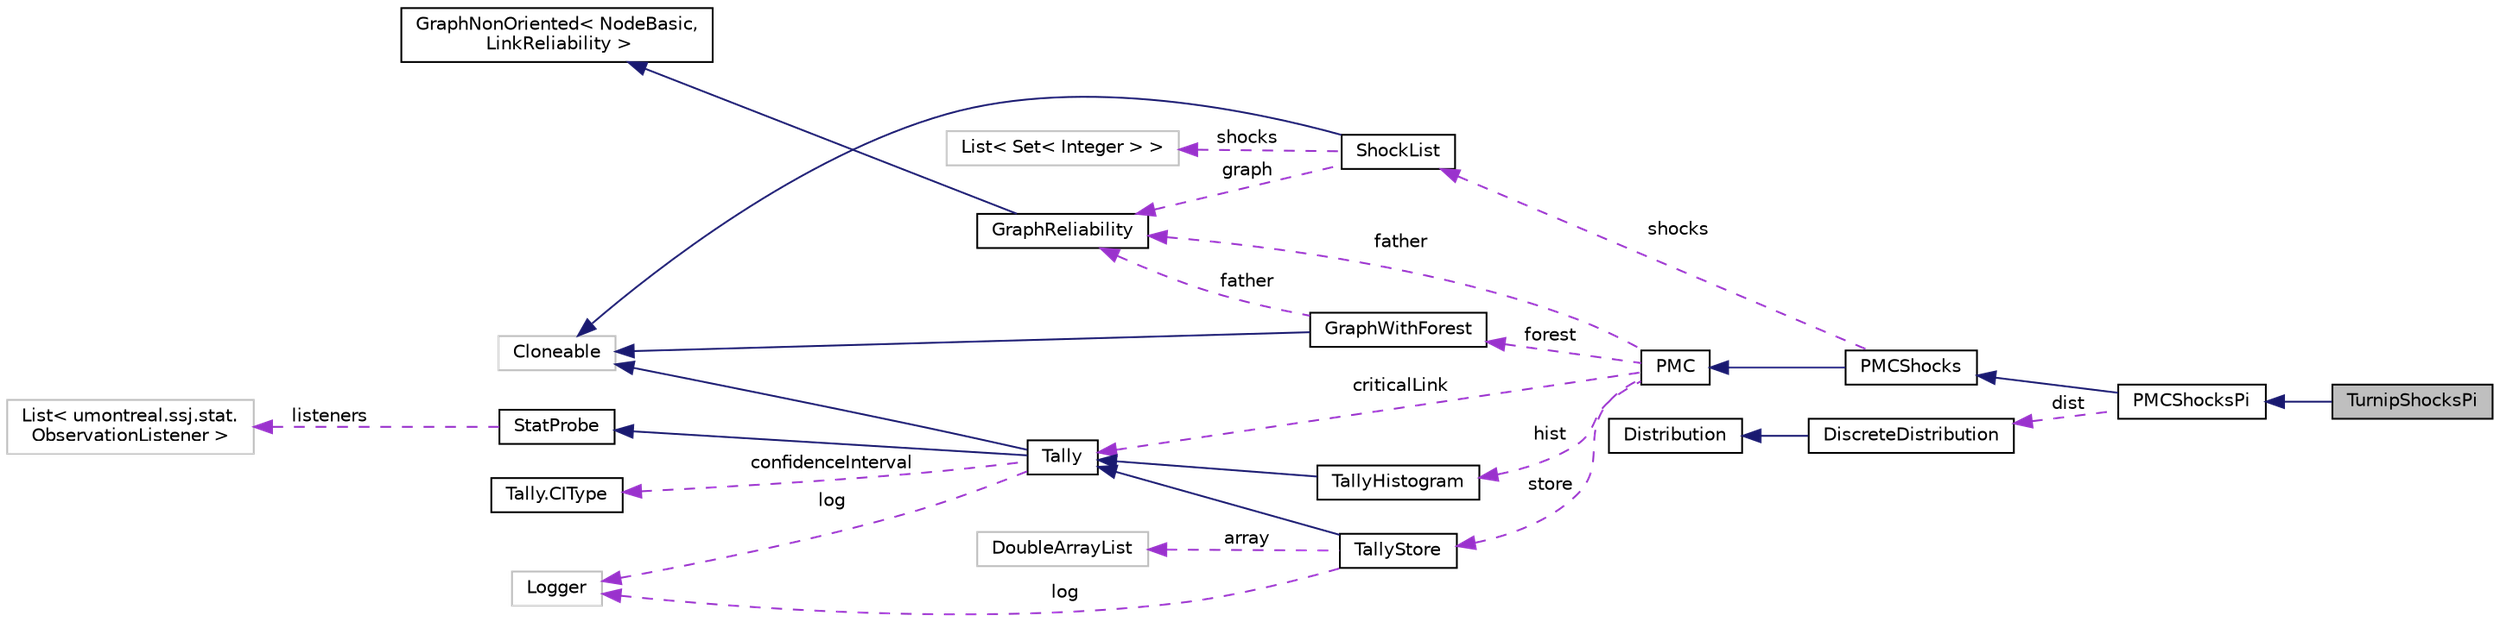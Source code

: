 digraph "TurnipShocksPi"
{
 // INTERACTIVE_SVG=YES
  bgcolor="transparent";
  edge [fontname="Helvetica",fontsize="10",labelfontname="Helvetica",labelfontsize="10"];
  node [fontname="Helvetica",fontsize="10",shape=record];
  rankdir="LR";
  Node4 [label="TurnipShocksPi",height=0.2,width=0.4,color="black", fillcolor="grey75", style="filled", fontcolor="black"];
  Node5 -> Node4 [dir="back",color="midnightblue",fontsize="10",style="solid",fontname="Helvetica"];
  Node5 [label="PMCShocksPi",height=0.2,width=0.4,color="black",URL="$d6/d92/classumontreal_1_1ssj_1_1networks_1_1staticreliability_1_1PMCShocksPi.html",tooltip="This class implements the Permutation Monte Carlo method with shocks to estimate the unreliability of..."];
  Node6 -> Node5 [dir="back",color="midnightblue",fontsize="10",style="solid",fontname="Helvetica"];
  Node6 [label="PMCShocks",height=0.2,width=0.4,color="black",URL="$d1/df0/classumontreal_1_1ssj_1_1networks_1_1staticreliability_1_1PMCShocks.html",tooltip="This class implements the Permutation Monte Carlo method with shocks to estimate the reliability of a..."];
  Node7 -> Node6 [dir="back",color="midnightblue",fontsize="10",style="solid",fontname="Helvetica"];
  Node7 [label="PMC",height=0.2,width=0.4,color="black",URL="$dc/db6/classumontreal_1_1ssj_1_1networks_1_1staticreliability_1_1PMC.html",tooltip="This class implements the Permutation Monte Carlo method to estimate the reliability of a network..."];
  Node8 -> Node7 [dir="back",color="darkorchid3",fontsize="10",style="dashed",label=" forest" ,fontname="Helvetica"];
  Node8 [label="GraphWithForest",height=0.2,width=0.4,color="black",URL="$d9/dde/classumontreal_1_1ssj_1_1networks_1_1staticreliability_1_1GraphWithForest.html",tooltip="This class implements forest and trees. "];
  Node9 -> Node8 [dir="back",color="midnightblue",fontsize="10",style="solid",fontname="Helvetica"];
  Node9 [label="Cloneable",height=0.2,width=0.4,color="grey75"];
  Node10 -> Node8 [dir="back",color="darkorchid3",fontsize="10",style="dashed",label=" father" ,fontname="Helvetica"];
  Node10 [label="GraphReliability",height=0.2,width=0.4,color="black",URL="$d6/d99/classumontreal_1_1ssj_1_1networks_1_1GraphReliability.html",tooltip="This class implements a stochastic non-oriented weighted graph (a network). "];
  Node11 -> Node10 [dir="back",color="midnightblue",fontsize="10",style="solid",fontname="Helvetica"];
  Node11 [label="GraphNonOriented\< NodeBasic,\l LinkReliability \>",height=0.2,width=0.4,color="black",URL="$de/d62/classumontreal_1_1ssj_1_1networks_1_1GraphNonOriented.html"];
  Node12 -> Node7 [dir="back",color="darkorchid3",fontsize="10",style="dashed",label=" criticalLink" ,fontname="Helvetica"];
  Node12 [label="Tally",height=0.2,width=0.4,color="black",URL="$d8/d54/classumontreal_1_1ssj_1_1stat_1_1Tally.html",tooltip="A subclass of StatProbe. "];
  Node13 -> Node12 [dir="back",color="midnightblue",fontsize="10",style="solid",fontname="Helvetica"];
  Node13 [label="StatProbe",height=0.2,width=0.4,color="black",URL="$d5/d8e/classumontreal_1_1ssj_1_1stat_1_1StatProbe.html",tooltip="The objects of this class are statistical probes or collectors, which are elementary devices for coll..."];
  Node14 -> Node13 [dir="back",color="darkorchid3",fontsize="10",style="dashed",label=" listeners" ,fontname="Helvetica"];
  Node14 [label="List\< umontreal.ssj.stat.\lObservationListener \>",height=0.2,width=0.4,color="grey75"];
  Node9 -> Node12 [dir="back",color="midnightblue",fontsize="10",style="solid",fontname="Helvetica"];
  Node15 -> Node12 [dir="back",color="darkorchid3",fontsize="10",style="dashed",label=" log" ,fontname="Helvetica"];
  Node15 [label="Logger",height=0.2,width=0.4,color="grey75"];
  Node16 -> Node12 [dir="back",color="darkorchid3",fontsize="10",style="dashed",label=" confidenceInterval" ,fontname="Helvetica"];
  Node16 [label="Tally.CIType",height=0.2,width=0.4,color="black",URL="$d9/df5/enumumontreal_1_1ssj_1_1stat_1_1Tally_1_1CIType.html"];
  Node17 -> Node7 [dir="back",color="darkorchid3",fontsize="10",style="dashed",label=" store" ,fontname="Helvetica"];
  Node17 [label="TallyStore",height=0.2,width=0.4,color="black",URL="$d8/de5/classumontreal_1_1ssj_1_1stat_1_1TallyStore.html",tooltip="This class is a variant of Tally for which the individual observations are stored in a list implement..."];
  Node12 -> Node17 [dir="back",color="midnightblue",fontsize="10",style="solid",fontname="Helvetica"];
  Node18 -> Node17 [dir="back",color="darkorchid3",fontsize="10",style="dashed",label=" array" ,fontname="Helvetica"];
  Node18 [label="DoubleArrayList",height=0.2,width=0.4,color="grey75"];
  Node15 -> Node17 [dir="back",color="darkorchid3",fontsize="10",style="dashed",label=" log" ,fontname="Helvetica"];
  Node10 -> Node7 [dir="back",color="darkorchid3",fontsize="10",style="dashed",label=" father" ,fontname="Helvetica"];
  Node19 -> Node7 [dir="back",color="darkorchid3",fontsize="10",style="dashed",label=" hist" ,fontname="Helvetica"];
  Node19 [label="TallyHistogram",height=0.2,width=0.4,color="black",URL="$de/d2f/classumontreal_1_1ssj_1_1stat_1_1TallyHistogram.html",tooltip="This class extends Tally. "];
  Node12 -> Node19 [dir="back",color="midnightblue",fontsize="10",style="solid",fontname="Helvetica"];
  Node20 -> Node6 [dir="back",color="darkorchid3",fontsize="10",style="dashed",label=" shocks" ,fontname="Helvetica"];
  Node20 [label="ShockList",height=0.2,width=0.4,color="black",URL="$d2/d1e/classumontreal_1_1ssj_1_1networks_1_1staticreliability_1_1ShockList.html",tooltip="This class implements lists of shocks which make sets of links in a graph fail simultaneously. "];
  Node9 -> Node20 [dir="back",color="midnightblue",fontsize="10",style="solid",fontname="Helvetica"];
  Node21 -> Node20 [dir="back",color="darkorchid3",fontsize="10",style="dashed",label=" shocks" ,fontname="Helvetica"];
  Node21 [label="List\< Set\< Integer \> \>",height=0.2,width=0.4,color="grey75"];
  Node10 -> Node20 [dir="back",color="darkorchid3",fontsize="10",style="dashed",label=" graph" ,fontname="Helvetica"];
  Node22 -> Node5 [dir="back",color="darkorchid3",fontsize="10",style="dashed",label=" dist" ,fontname="Helvetica"];
  Node22 [label="DiscreteDistribution",height=0.2,width=0.4,color="black",URL="$d5/dda/classumontreal_1_1ssj_1_1probdist_1_1DiscreteDistribution.html",tooltip="This class implements discrete distributions over a finite set of real numbers (also over integers as..."];
  Node23 -> Node22 [dir="back",color="midnightblue",fontsize="10",style="solid",fontname="Helvetica"];
  Node23 [label="Distribution",height=0.2,width=0.4,color="black",URL="$d6/dd2/interfaceumontreal_1_1ssj_1_1probdist_1_1Distribution.html",tooltip="This interface should be implemented by all classes supporting discrete and continuous distributions..."];
}
